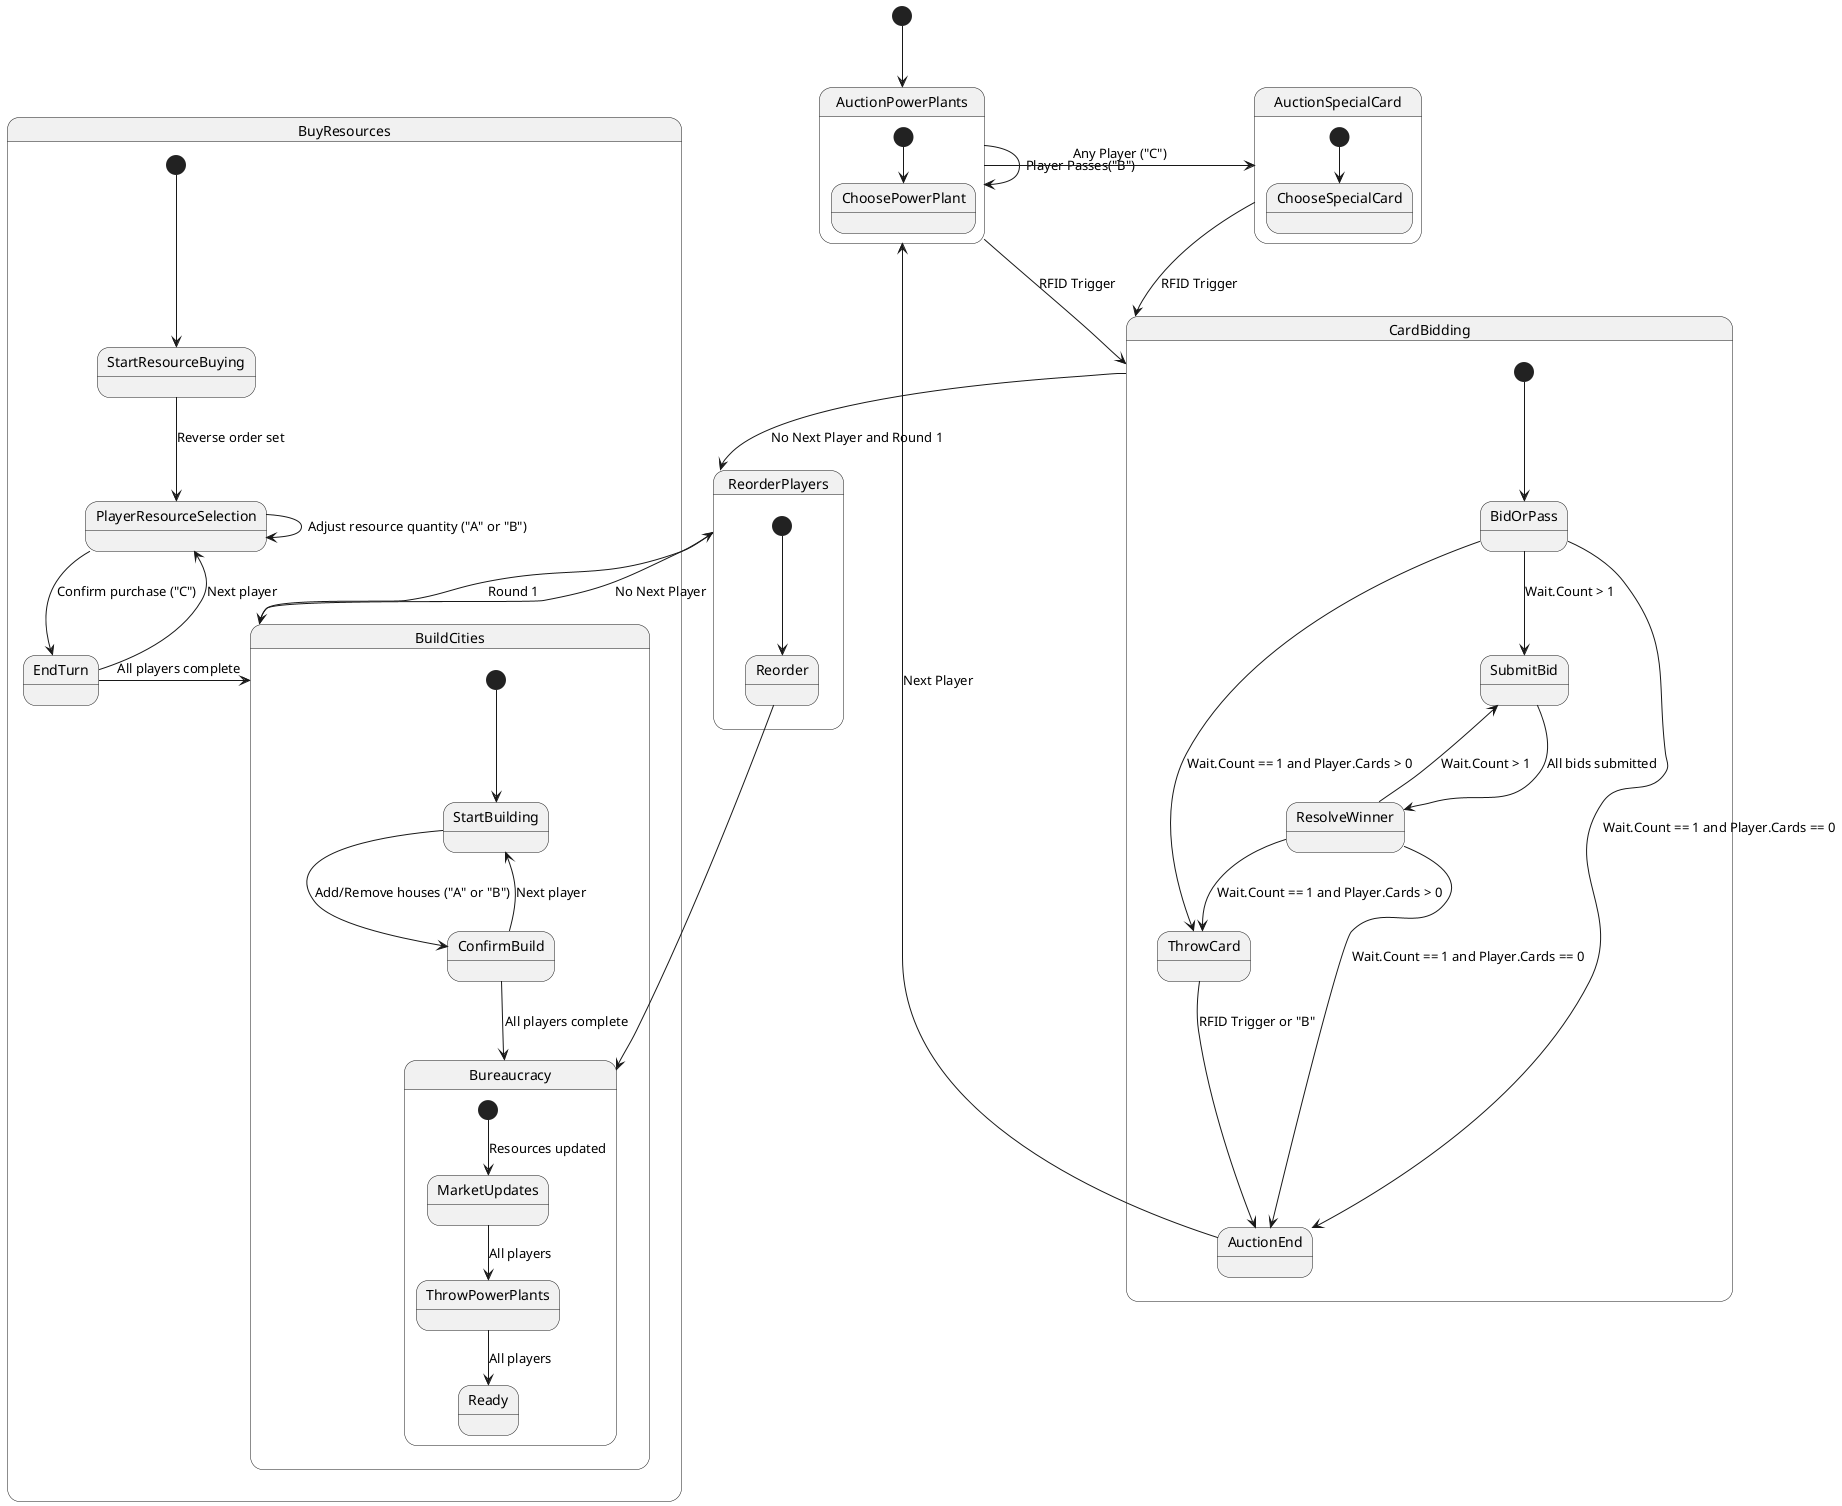 @startuml

[*] --> AuctionPowerPlants

state AuctionPowerPlants {
    [*] --> ChoosePowerPlant
}

state AuctionSpecialCard {
    [*] --> ChooseSpecialCard
}

state CardBidding {
    [*] -down-> BidOrPass
    BidOrPass -down-> SubmitBid : Wait.Count > 1
    BidOrPass -right-> ThrowCard : Wait.Count == 1 and Player.Cards > 0
    BidOrPass -left-> AuctionEnd : Wait.Count == 1 and Player.Cards == 0
    SubmitBid -down-> ResolveWinner : All bids submitted
    ResolveWinner -down-> ThrowCard : Wait.Count == 1 and Player.Cards > 0
    ResolveWinner -left-> SubmitBid : Wait.Count > 1
    ResolveWinner -right-> AuctionEnd : Wait.Count == 1 and Player.Cards == 0
    ThrowCard -down-> AuctionEnd : RFID Trigger or "B"
    AuctionEnd -up-> AuctionPowerPlants : Next Player
}

state BuyResources {
    [*] -down-> StartResourceBuying
    StartResourceBuying -down-> PlayerResourceSelection : Reverse order set
    PlayerResourceSelection -down-> PlayerResourceSelection : Adjust resource quantity ("A" or "B")
    PlayerResourceSelection -right-> EndTurn : Confirm purchase ("C")
    EndTurn -up-> PlayerResourceSelection : Next player
    EndTurn -right-> BuildCities : All players complete
}

state BuildCities {
    [*] -down-> StartBuilding
    StartBuilding -down-> ConfirmBuild : Add/Remove houses ("A" or "B")
    ConfirmBuild -up-> StartBuilding : Next player
    ConfirmBuild -down-> Bureaucracy : All players complete
}

state ReorderPlayers {
    [*] -down-> Reorder
    Reorder -down-> Bureaucracy
}

state Bureaucracy {
    [*] -down-> MarketUpdates : Resources updated
    MarketUpdates -down-> ThrowPowerPlants : All players
    ThrowPowerPlants -down-> Ready : All players
}

AuctionPowerPlants -down-> CardBidding : RFID Trigger
AuctionPowerPlants -right-> AuctionPowerPlants : Player Passes("B")
AuctionPowerPlants -right-> AuctionSpecialCard : Any Player ("C")
AuctionSpecialCard -down-> CardBidding : RFID Trigger
CardBidding -down-> ReorderPlayers : No Next Player and Round 1
ReorderPlayers -down-> BuildCities : Round 1
BuildCities -up-> ReorderPlayers : No Next Player

@enduml
